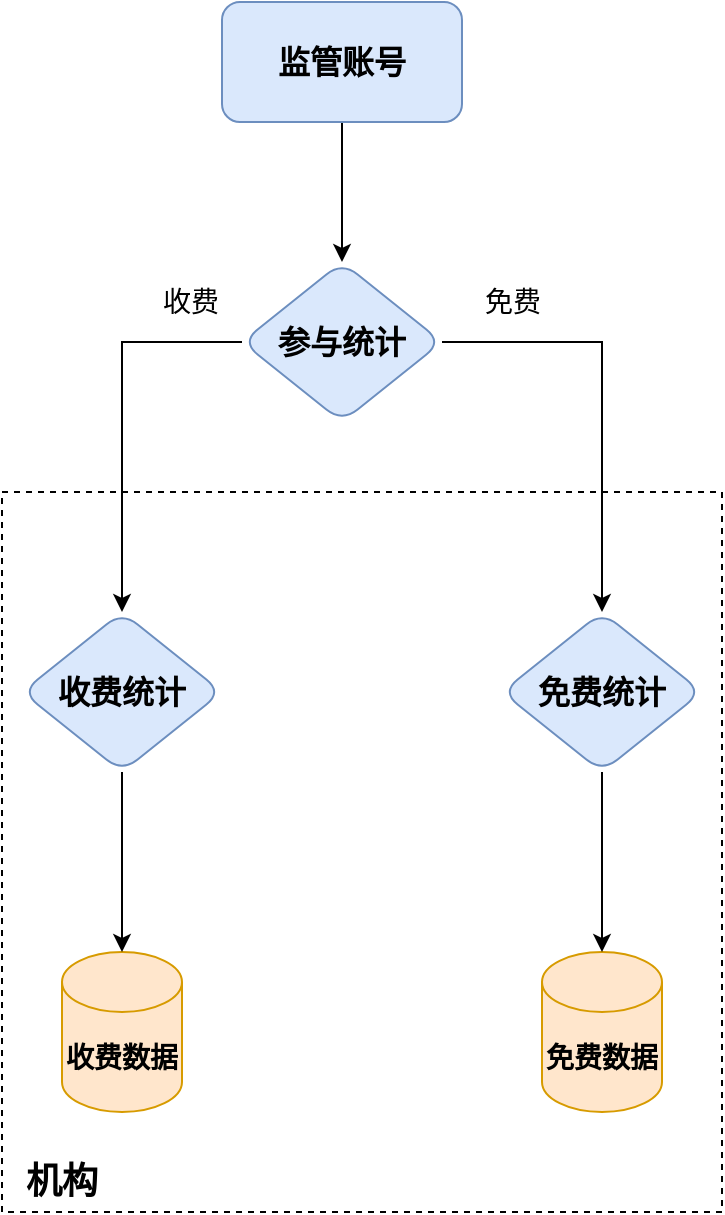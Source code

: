 <mxfile version="24.4.3" type="github">
  <diagram name="第 1 页" id="VBQGB3BbFkKX4Tb0B7Bt">
    <mxGraphModel dx="2074" dy="2267" grid="1" gridSize="10" guides="1" tooltips="1" connect="1" arrows="1" fold="1" page="1" pageScale="1" pageWidth="827" pageHeight="1169" math="0" shadow="0">
      <root>
        <mxCell id="0" />
        <mxCell id="1" parent="0" />
        <mxCell id="vjpzSzGVJnh7vc6ejTIz-29" value="" style="whiteSpace=wrap;html=1;aspect=fixed;fillColor=none;dashed=1;" vertex="1" parent="1">
          <mxGeometry x="320" y="80" width="360" height="360" as="geometry" />
        </mxCell>
        <mxCell id="vjpzSzGVJnh7vc6ejTIz-9" value="" style="edgeStyle=orthogonalEdgeStyle;rounded=0;orthogonalLoop=1;jettySize=auto;html=1;" edge="1" parent="1" source="vjpzSzGVJnh7vc6ejTIz-3">
          <mxGeometry relative="1" as="geometry">
            <mxPoint x="490" y="-35" as="targetPoint" />
          </mxGeometry>
        </mxCell>
        <mxCell id="vjpzSzGVJnh7vc6ejTIz-3" value="监管账号" style="rounded=1;whiteSpace=wrap;html=1;fontSize=16;fontStyle=1;fillColor=#dae8fc;strokeColor=#6c8ebf;" vertex="1" parent="1">
          <mxGeometry x="430" y="-165" width="120" height="60" as="geometry" />
        </mxCell>
        <mxCell id="vjpzSzGVJnh7vc6ejTIz-5" value="收费数据" style="shape=cylinder3;whiteSpace=wrap;html=1;boundedLbl=1;backgroundOutline=1;size=15;fillColor=#ffe6cc;strokeColor=#d79b00;fontSize=14;fontStyle=1" vertex="1" parent="1">
          <mxGeometry x="350" y="310" width="60" height="80" as="geometry" />
        </mxCell>
        <mxCell id="vjpzSzGVJnh7vc6ejTIz-6" value="免费数据" style="shape=cylinder3;whiteSpace=wrap;html=1;boundedLbl=1;backgroundOutline=1;size=15;fillColor=#ffe6cc;strokeColor=#d79b00;fontSize=14;fontStyle=1" vertex="1" parent="1">
          <mxGeometry x="590" y="310" width="60" height="80" as="geometry" />
        </mxCell>
        <mxCell id="vjpzSzGVJnh7vc6ejTIz-23" style="edgeStyle=orthogonalEdgeStyle;rounded=0;orthogonalLoop=1;jettySize=auto;html=1;" edge="1" parent="1" source="vjpzSzGVJnh7vc6ejTIz-8" target="vjpzSzGVJnh7vc6ejTIz-22">
          <mxGeometry relative="1" as="geometry" />
        </mxCell>
        <mxCell id="vjpzSzGVJnh7vc6ejTIz-24" style="edgeStyle=orthogonalEdgeStyle;rounded=0;orthogonalLoop=1;jettySize=auto;html=1;" edge="1" parent="1" source="vjpzSzGVJnh7vc6ejTIz-8" target="vjpzSzGVJnh7vc6ejTIz-14">
          <mxGeometry relative="1" as="geometry" />
        </mxCell>
        <mxCell id="vjpzSzGVJnh7vc6ejTIz-8" value="参与统计" style="rhombus;whiteSpace=wrap;html=1;fontSize=16;fillColor=#dae8fc;strokeColor=#6c8ebf;rounded=1;fontStyle=1;" vertex="1" parent="1">
          <mxGeometry x="440" y="-35" width="100" height="80" as="geometry" />
        </mxCell>
        <mxCell id="vjpzSzGVJnh7vc6ejTIz-14" value="收费统计" style="rhombus;whiteSpace=wrap;html=1;fontSize=16;fillColor=#dae8fc;strokeColor=#6c8ebf;rounded=1;fontStyle=1;" vertex="1" parent="1">
          <mxGeometry x="330" y="140" width="100" height="80" as="geometry" />
        </mxCell>
        <mxCell id="vjpzSzGVJnh7vc6ejTIz-19" style="edgeStyle=orthogonalEdgeStyle;rounded=0;orthogonalLoop=1;jettySize=auto;html=1;entryX=0.5;entryY=0;entryDx=0;entryDy=0;entryPerimeter=0;" edge="1" parent="1" source="vjpzSzGVJnh7vc6ejTIz-14" target="vjpzSzGVJnh7vc6ejTIz-5">
          <mxGeometry relative="1" as="geometry" />
        </mxCell>
        <mxCell id="vjpzSzGVJnh7vc6ejTIz-22" value="免费统计" style="rhombus;whiteSpace=wrap;html=1;fontSize=16;fillColor=#dae8fc;strokeColor=#6c8ebf;rounded=1;fontStyle=1;" vertex="1" parent="1">
          <mxGeometry x="570" y="140" width="100" height="80" as="geometry" />
        </mxCell>
        <mxCell id="vjpzSzGVJnh7vc6ejTIz-25" value="免费" style="text;html=1;align=center;verticalAlign=middle;resizable=0;points=[];autosize=1;strokeColor=none;fillColor=none;fontSize=14;" vertex="1" parent="1">
          <mxGeometry x="550" y="-30" width="50" height="30" as="geometry" />
        </mxCell>
        <mxCell id="vjpzSzGVJnh7vc6ejTIz-26" value="收费" style="text;html=1;align=center;verticalAlign=middle;resizable=0;points=[];autosize=1;strokeColor=none;fillColor=none;fontSize=14;" vertex="1" parent="1">
          <mxGeometry x="389" y="-30" width="50" height="30" as="geometry" />
        </mxCell>
        <mxCell id="vjpzSzGVJnh7vc6ejTIz-27" style="edgeStyle=orthogonalEdgeStyle;rounded=0;orthogonalLoop=1;jettySize=auto;html=1;entryX=0.5;entryY=0;entryDx=0;entryDy=0;entryPerimeter=0;" edge="1" parent="1" source="vjpzSzGVJnh7vc6ejTIz-22" target="vjpzSzGVJnh7vc6ejTIz-6">
          <mxGeometry relative="1" as="geometry" />
        </mxCell>
        <mxCell id="vjpzSzGVJnh7vc6ejTIz-30" value="机构" style="text;html=1;align=center;verticalAlign=middle;whiteSpace=wrap;rounded=0;fontSize=18;fontStyle=1" vertex="1" parent="1">
          <mxGeometry x="320" y="410" width="60" height="30" as="geometry" />
        </mxCell>
      </root>
    </mxGraphModel>
  </diagram>
</mxfile>

